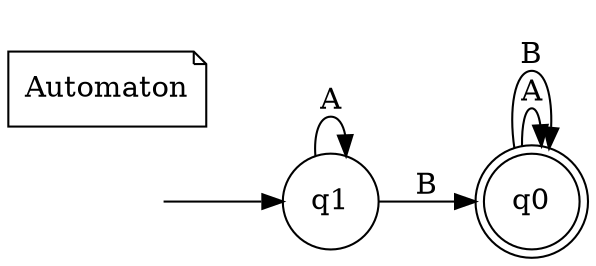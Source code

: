 digraph "Automaton" {
	init [shape=none, label=""];
	name [shape=note, label="Automaton"];
	rankdir=LR;

	q1 [shape=circle];
	q0 [shape=doublecircle];

	q1 -> q1 [label="A"];
	q1 -> q0 [label="B"];
	q0 -> q0 [label="A"];
	q0 -> q0 [label="B"];
	init -> q1;
}